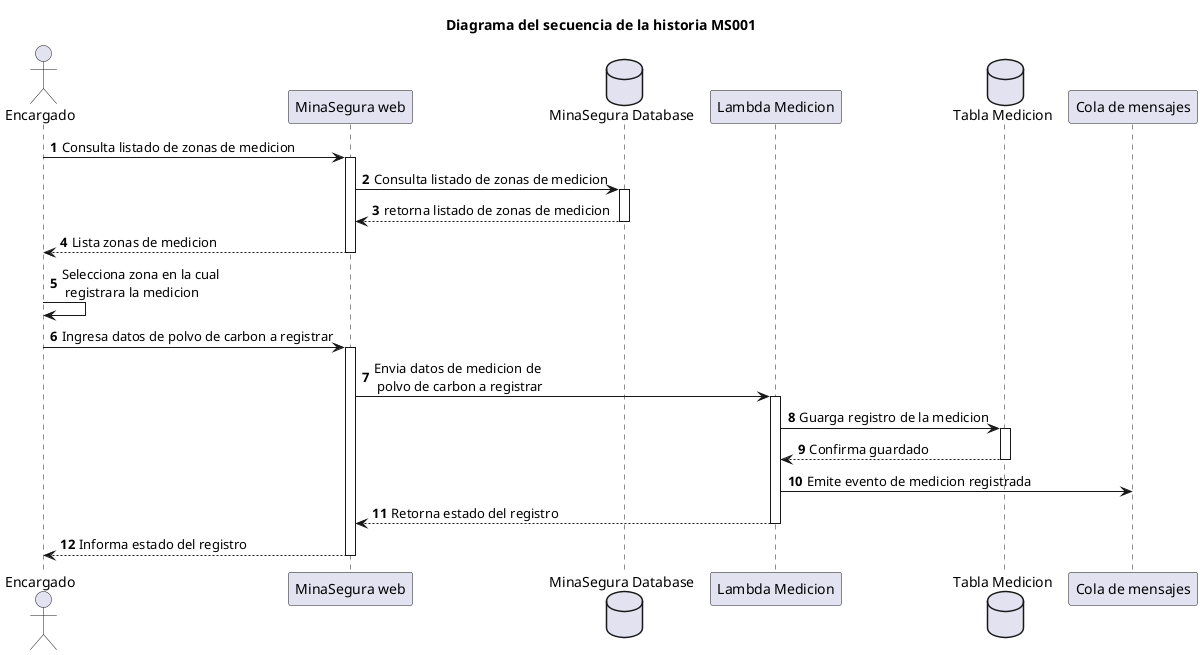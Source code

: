 @startuml hu1_sequence
autonumber

title Diagrama del secuencia de la historia MS001

actor Encargado
participant "MinaSegura web"
database "MinaSegura Database"
participant "Lambda Medicion"
database "Tabla Medicion"
participant "Cola de mensajes"

Encargado->"MinaSegura web": Consulta listado de zonas de medicion
activate "MinaSegura web"
"MinaSegura web"->"MinaSegura Database":Consulta listado de zonas de medicion
activate "MinaSegura Database"
"MinaSegura Database"-->"MinaSegura web":retorna listado de zonas de medicion
deactivate "MinaSegura Database"
"MinaSegura web"-->Encargado: Lista zonas de medicion
deactivate "MinaSegura web"
Encargado->Encargado: Selecciona zona en la cual \n registrara la medicion
Encargado->"MinaSegura web": Ingresa datos de polvo de carbon a registrar
activate "MinaSegura web"
"MinaSegura web"->"Lambda Medicion": Envia datos de medicion de \n polvo de carbon a registrar
activate "Lambda Medicion"
"Lambda Medicion"->"Tabla Medicion": Guarga registro de la medicion
activate "Tabla Medicion"
"Tabla Medicion"-->"Lambda Medicion": Confirma guardado
deactivate "Tabla Medicion"
"Lambda Medicion"->"Cola de mensajes": Emite evento de medicion registrada
"Lambda Medicion"-->"MinaSegura web": Retorna estado del registro
deactivate "Lambda Medicion"
"MinaSegura web"-->Encargado:Informa estado del registro
deactivate "MinaSegura web"
@enduml

